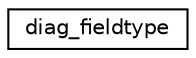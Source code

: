 digraph "Graphical Class Hierarchy"
{
 // INTERACTIVE_SVG=YES
 // LATEX_PDF_SIZE
  edge [fontname="Helvetica",fontsize="10",labelfontname="Helvetica",labelfontsize="10"];
  node [fontname="Helvetica",fontsize="10",shape=record];
  rankdir="LR";
  Node0 [label="diag_fieldtype",height=0.2,width=0.4,color="black", fillcolor="white", style="filled",URL="$structdiag__data__mod_1_1diag__fieldtype.html",tooltip="Diagnostic field type."];
}
